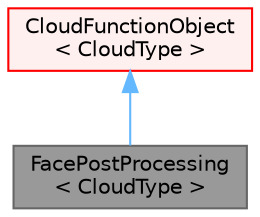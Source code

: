 digraph "FacePostProcessing&lt; CloudType &gt;"
{
 // LATEX_PDF_SIZE
  bgcolor="transparent";
  edge [fontname=Helvetica,fontsize=10,labelfontname=Helvetica,labelfontsize=10];
  node [fontname=Helvetica,fontsize=10,shape=box,height=0.2,width=0.4];
  Node1 [id="Node000001",label="FacePostProcessing\l\< CloudType \>",height=0.2,width=0.4,color="gray40", fillcolor="grey60", style="filled", fontcolor="black",tooltip="Records particle face quantities on used-specified face zone."];
  Node2 -> Node1 [id="edge1_Node000001_Node000002",dir="back",color="steelblue1",style="solid",tooltip=" "];
  Node2 [id="Node000002",label="CloudFunctionObject\l\< CloudType \>",height=0.2,width=0.4,color="red", fillcolor="#FFF0F0", style="filled",URL="$classFoam_1_1CloudFunctionObject.html",tooltip="Templated cloud function object base class."];
}
